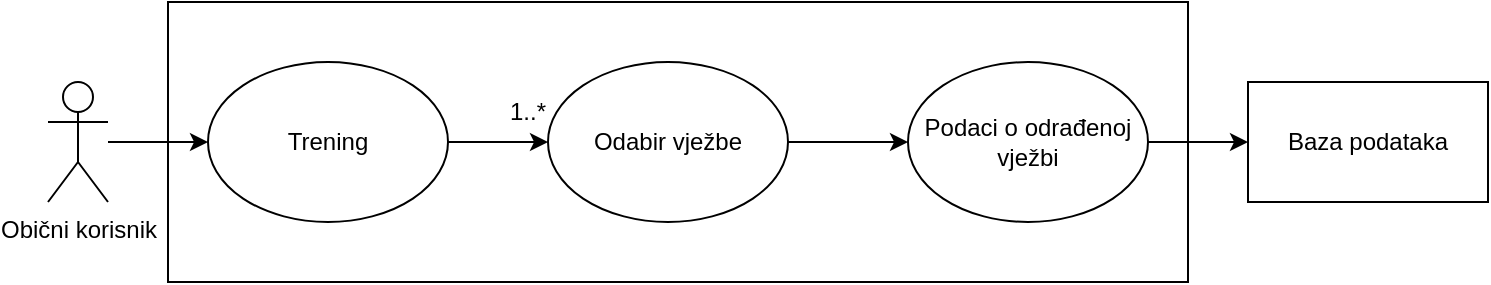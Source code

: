 <mxfile version="24.8.3">
  <diagram name="Page-1" id="924dohbuH_Oe8iANkcs4">
    <mxGraphModel dx="751" dy="499" grid="1" gridSize="10" guides="1" tooltips="1" connect="1" arrows="1" fold="1" page="1" pageScale="1" pageWidth="827" pageHeight="1169" math="0" shadow="0">
      <root>
        <mxCell id="0" />
        <mxCell id="1" parent="0" />
        <mxCell id="i3iJV8fuebZiY-3vzbVX-1" value="" style="rounded=0;whiteSpace=wrap;html=1;" vertex="1" parent="1">
          <mxGeometry x="90" y="135" width="510" height="140" as="geometry" />
        </mxCell>
        <mxCell id="i3iJV8fuebZiY-3vzbVX-7" value="&amp;lt;&amp;lt;Include&amp;gt;&amp;gt;" style="rounded=0;orthogonalLoop=1;jettySize=auto;html=1;dashed=1;endArrow=none;endFill=0;startArrow=classic;startFill=1;" edge="1" parent="1" target="i3iJV8fuebZiY-3vzbVX-6">
          <mxGeometry relative="1" as="geometry">
            <mxPoint x="329.864" y="180.544" as="sourcePoint" />
          </mxGeometry>
        </mxCell>
        <mxCell id="i3iJV8fuebZiY-3vzbVX-38" value="" style="edgeStyle=orthogonalEdgeStyle;rounded=0;orthogonalLoop=1;jettySize=auto;html=1;" edge="1" parent="1" source="i3iJV8fuebZiY-3vzbVX-12" target="i3iJV8fuebZiY-3vzbVX-37">
          <mxGeometry relative="1" as="geometry" />
        </mxCell>
        <mxCell id="i3iJV8fuebZiY-3vzbVX-12" value="Obični korisnik" style="shape=umlActor;verticalLabelPosition=bottom;verticalAlign=top;html=1;outlineConnect=0;" vertex="1" parent="1">
          <mxGeometry x="30" y="175" width="30" height="60" as="geometry" />
        </mxCell>
        <mxCell id="i3iJV8fuebZiY-3vzbVX-34" value="" style="rounded=0;orthogonalLoop=1;jettySize=auto;html=1;" edge="1" parent="1" source="i3iJV8fuebZiY-3vzbVX-14" target="i3iJV8fuebZiY-3vzbVX-33">
          <mxGeometry relative="1" as="geometry" />
        </mxCell>
        <mxCell id="i3iJV8fuebZiY-3vzbVX-14" value="Odabir vježbe" style="ellipse;whiteSpace=wrap;html=1;" vertex="1" parent="1">
          <mxGeometry x="280" y="165" width="120" height="80" as="geometry" />
        </mxCell>
        <mxCell id="i3iJV8fuebZiY-3vzbVX-23" value="" style="edgeStyle=orthogonalEdgeStyle;rounded=0;orthogonalLoop=1;jettySize=auto;html=1;" edge="1" parent="1" source="i3iJV8fuebZiY-3vzbVX-21">
          <mxGeometry relative="1" as="geometry">
            <mxPoint x="300.0" y="340" as="targetPoint" />
          </mxGeometry>
        </mxCell>
        <mxCell id="i3iJV8fuebZiY-3vzbVX-24" value="Baza podataka" style="rounded=0;whiteSpace=wrap;html=1;" vertex="1" parent="1">
          <mxGeometry x="630" y="175" width="120" height="60" as="geometry" />
        </mxCell>
        <mxCell id="i3iJV8fuebZiY-3vzbVX-36" value="" style="edgeStyle=orthogonalEdgeStyle;rounded=0;orthogonalLoop=1;jettySize=auto;html=1;entryX=0;entryY=0.5;entryDx=0;entryDy=0;" edge="1" parent="1" source="i3iJV8fuebZiY-3vzbVX-33" target="i3iJV8fuebZiY-3vzbVX-24">
          <mxGeometry relative="1" as="geometry">
            <mxPoint x="610" y="205" as="targetPoint" />
          </mxGeometry>
        </mxCell>
        <mxCell id="i3iJV8fuebZiY-3vzbVX-33" value="Podaci o odrađenoj vježbi" style="ellipse;whiteSpace=wrap;html=1;" vertex="1" parent="1">
          <mxGeometry x="460" y="165" width="120" height="80" as="geometry" />
        </mxCell>
        <mxCell id="i3iJV8fuebZiY-3vzbVX-39" value="" style="edgeStyle=orthogonalEdgeStyle;rounded=0;orthogonalLoop=1;jettySize=auto;html=1;" edge="1" parent="1" source="i3iJV8fuebZiY-3vzbVX-37" target="i3iJV8fuebZiY-3vzbVX-14">
          <mxGeometry relative="1" as="geometry" />
        </mxCell>
        <mxCell id="i3iJV8fuebZiY-3vzbVX-37" value="Trening" style="ellipse;whiteSpace=wrap;html=1;" vertex="1" parent="1">
          <mxGeometry x="110" y="165" width="120" height="80" as="geometry" />
        </mxCell>
        <mxCell id="i3iJV8fuebZiY-3vzbVX-40" value="1..*" style="text;html=1;align=center;verticalAlign=middle;whiteSpace=wrap;rounded=0;" vertex="1" parent="1">
          <mxGeometry x="240" y="175" width="60" height="30" as="geometry" />
        </mxCell>
      </root>
    </mxGraphModel>
  </diagram>
</mxfile>
